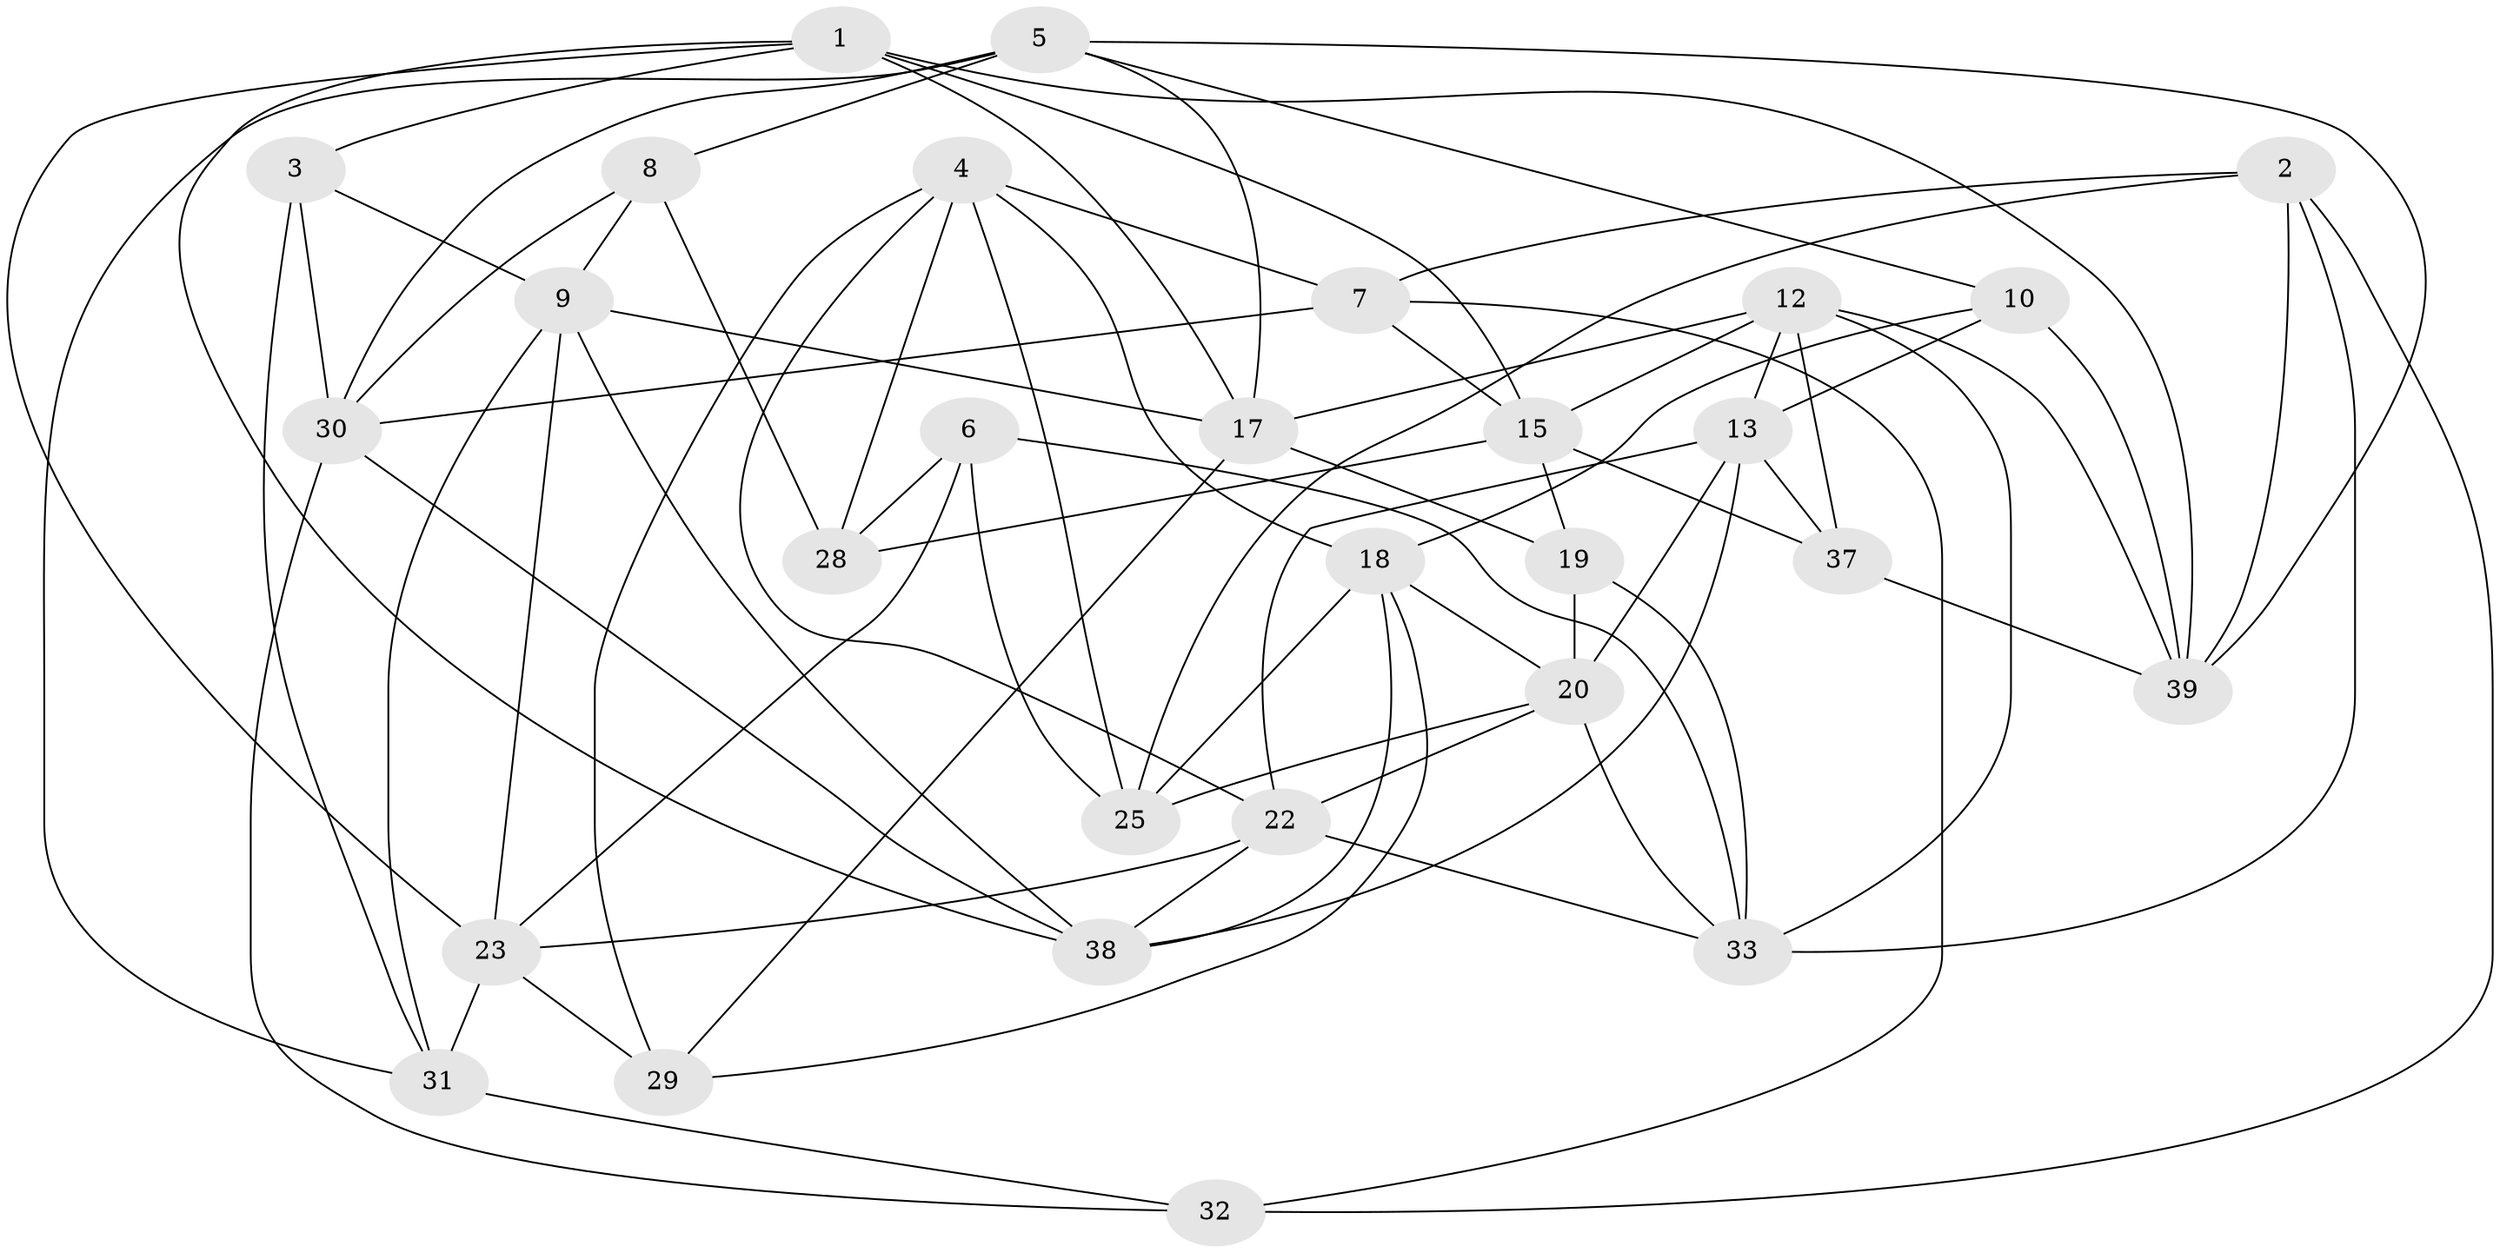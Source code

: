 // original degree distribution, {4: 1.0}
// Generated by graph-tools (version 1.1) at 2025/42/03/06/25 10:42:18]
// undirected, 29 vertices, 76 edges
graph export_dot {
graph [start="1"]
  node [color=gray90,style=filled];
  1 [super="+14"];
  2 [super="+11"];
  3;
  4 [super="+34"];
  5 [super="+40"];
  6;
  7 [super="+26"];
  8;
  9 [super="+50"];
  10;
  12 [super="+44"];
  13 [super="+16"];
  15 [super="+27"];
  17 [super="+21"];
  18 [super="+36"];
  19;
  20 [super="+24"];
  22 [super="+45"];
  23 [super="+35"];
  25 [super="+41"];
  28;
  29;
  30 [super="+43"];
  31 [super="+49"];
  32 [super="+48"];
  33 [super="+47"];
  37;
  38 [super="+42"];
  39 [super="+46"];
  1 -- 3;
  1 -- 23;
  1 -- 17;
  1 -- 15;
  1 -- 38;
  1 -- 39;
  2 -- 7;
  2 -- 32;
  2 -- 25 [weight=2];
  2 -- 39;
  2 -- 33;
  3 -- 9;
  3 -- 30;
  3 -- 31;
  4 -- 22;
  4 -- 18;
  4 -- 25;
  4 -- 29;
  4 -- 28;
  4 -- 7;
  5 -- 10;
  5 -- 17;
  5 -- 8;
  5 -- 30;
  5 -- 39;
  5 -- 31;
  6 -- 25;
  6 -- 28;
  6 -- 23;
  6 -- 33;
  7 -- 32 [weight=2];
  7 -- 30;
  7 -- 15;
  8 -- 30;
  8 -- 28;
  8 -- 9;
  9 -- 38;
  9 -- 23;
  9 -- 17;
  9 -- 31;
  10 -- 13;
  10 -- 18;
  10 -- 39;
  12 -- 39;
  12 -- 33;
  12 -- 13;
  12 -- 17;
  12 -- 37;
  12 -- 15;
  13 -- 37;
  13 -- 22;
  13 -- 20;
  13 -- 38;
  15 -- 28;
  15 -- 37;
  15 -- 19;
  17 -- 19;
  17 -- 29;
  18 -- 25;
  18 -- 20;
  18 -- 29;
  18 -- 38;
  19 -- 20;
  19 -- 33;
  20 -- 22;
  20 -- 33;
  20 -- 25;
  22 -- 33;
  22 -- 23;
  22 -- 38;
  23 -- 29;
  23 -- 31;
  30 -- 32;
  30 -- 38;
  31 -- 32 [weight=2];
  37 -- 39;
}

